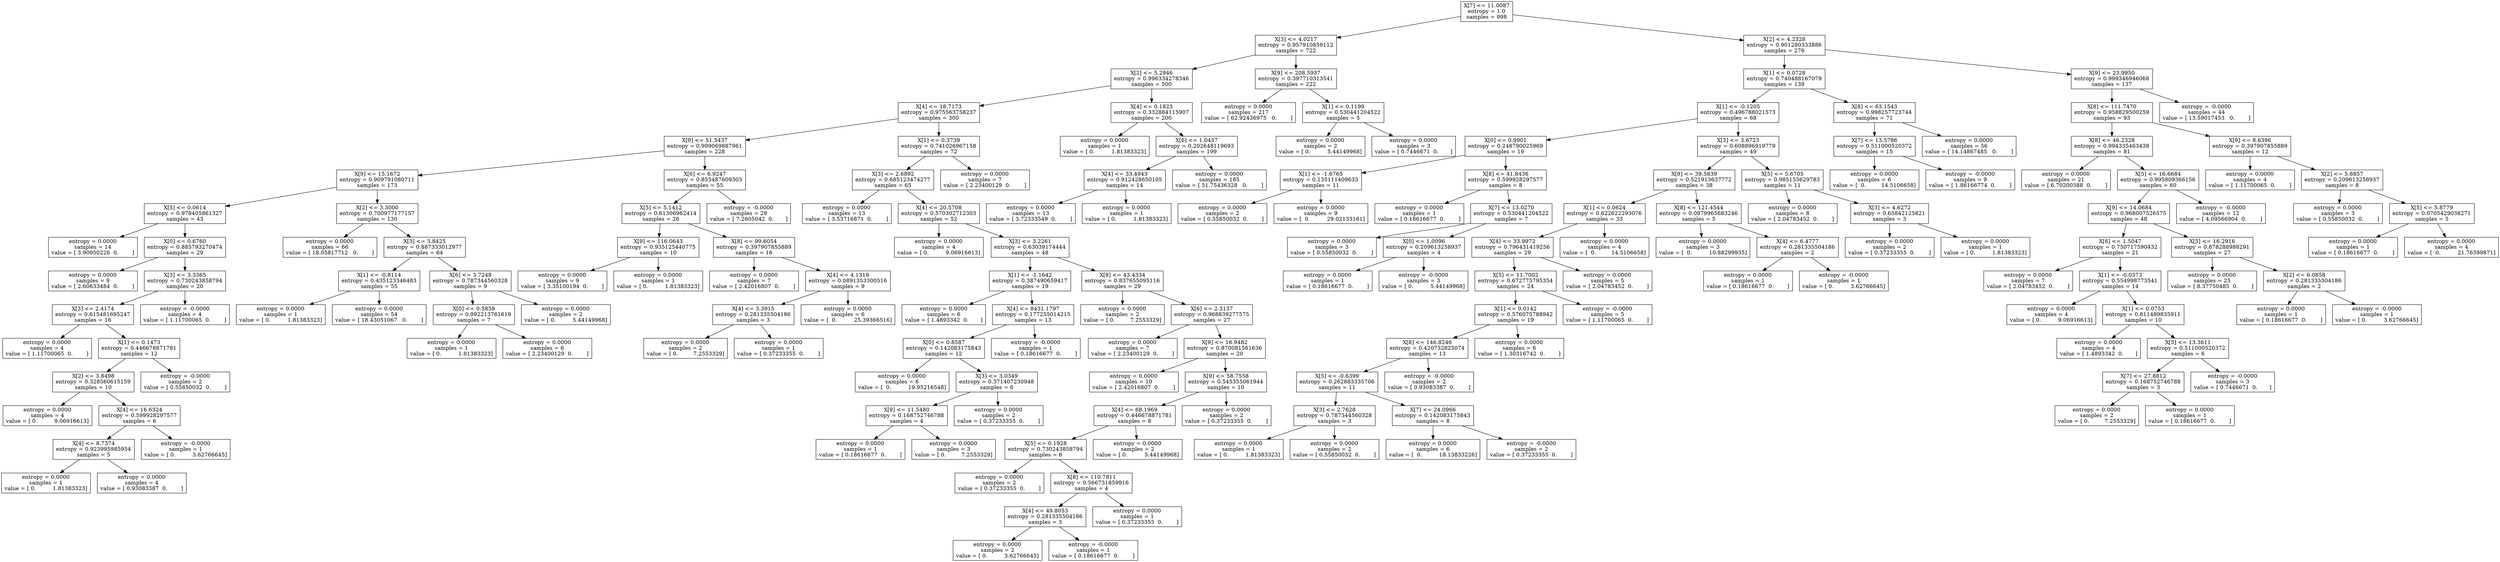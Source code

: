 digraph Tree {
0 [label="X[7] <= 11.0087\nentropy = 1.0\nsamples = 998", shape="box"] ;
1 [label="X[3] <= 4.0217\nentropy = 0.957910859112\nsamples = 722", shape="box"] ;
0 -> 1 ;
2 [label="X[2] <= 5.2946\nentropy = 0.996334278346\nsamples = 500", shape="box"] ;
1 -> 2 ;
3 [label="X[4] <= 18.7173\nentropy = 0.975563758237\nsamples = 300", shape="box"] ;
2 -> 3 ;
4 [label="X[9] <= 51.5437\nentropy = 0.999069887961\nsamples = 228", shape="box"] ;
3 -> 4 ;
5 [label="X[9] <= 15.1672\nentropy = 0.909791080711\nsamples = 173", shape="box"] ;
4 -> 5 ;
6 [label="X[5] <= 0.0614\nentropy = 0.978405861327\nsamples = 43", shape="box"] ;
5 -> 6 ;
7 [label="entropy = 0.0000\nsamples = 14\nvalue = [ 3.90950226  0.        ]", shape="box"] ;
6 -> 7 ;
8 [label="X[0] <= 0.6760\nentropy = 0.885793270474\nsamples = 29", shape="box"] ;
6 -> 8 ;
9 [label="entropy = 0.0000\nsamples = 9\nvalue = [ 2.60633484  0.        ]", shape="box"] ;
8 -> 9 ;
10 [label="X[3] <= 3.3365\nentropy = 0.730243858794\nsamples = 20", shape="box"] ;
8 -> 10 ;
11 [label="X[3] <= 2.4174\nentropy = 0.615481695247\nsamples = 16", shape="box"] ;
10 -> 11 ;
12 [label="entropy = 0.0000\nsamples = 4\nvalue = [ 1.11700065  0.        ]", shape="box"] ;
11 -> 12 ;
13 [label="X[1] <= 0.1473\nentropy = 0.446678871781\nsamples = 12", shape="box"] ;
11 -> 13 ;
14 [label="X[2] <= 3.8498\nentropy = 0.328560615159\nsamples = 10", shape="box"] ;
13 -> 14 ;
15 [label="entropy = 0.0000\nsamples = 4\nvalue = [ 0.          9.06916613]", shape="box"] ;
14 -> 15 ;
16 [label="X[4] <= 16.6324\nentropy = 0.599928297577\nsamples = 6", shape="box"] ;
14 -> 16 ;
17 [label="X[4] <= 8.7374\nentropy = 0.923995985954\nsamples = 5", shape="box"] ;
16 -> 17 ;
18 [label="entropy = 0.0000\nsamples = 1\nvalue = [ 0.          1.81383323]", shape="box"] ;
17 -> 18 ;
19 [label="entropy = 0.0000\nsamples = 4\nvalue = [ 0.93083387  0.        ]", shape="box"] ;
17 -> 19 ;
20 [label="entropy = -0.0000\nsamples = 1\nvalue = [ 0.          3.62766645]", shape="box"] ;
16 -> 20 ;
21 [label="entropy = -0.0000\nsamples = 2\nvalue = [ 0.55850032  0.        ]", shape="box"] ;
13 -> 21 ;
22 [label="entropy = -0.0000\nsamples = 4\nvalue = [ 1.11700065  0.        ]", shape="box"] ;
10 -> 22 ;
23 [label="X[2] <= 3.3000\nentropy = 0.700977177157\nsamples = 130", shape="box"] ;
5 -> 23 ;
24 [label="entropy = 0.0000\nsamples = 66\nvalue = [ 18.05817712   0.        ]", shape="box"] ;
23 -> 24 ;
25 [label="X[3] <= 3.8425\nentropy = 0.887333012977\nsamples = 64", shape="box"] ;
23 -> 25 ;
26 [label="X[1] <= -0.8114\nentropy = 0.435123346483\nsamples = 55", shape="box"] ;
25 -> 26 ;
27 [label="entropy = 0.0000\nsamples = 1\nvalue = [ 0.          1.81383323]", shape="box"] ;
26 -> 27 ;
28 [label="entropy = 0.0000\nsamples = 54\nvalue = [ 18.43051067   0.        ]", shape="box"] ;
26 -> 28 ;
29 [label="X[6] <= 3.7248\nentropy = 0.787344560328\nsamples = 9", shape="box"] ;
25 -> 29 ;
30 [label="X[0] <= 0.5858\nentropy = 0.992213761619\nsamples = 7", shape="box"] ;
29 -> 30 ;
31 [label="entropy = 0.0000\nsamples = 1\nvalue = [ 0.          1.81383323]", shape="box"] ;
30 -> 31 ;
32 [label="entropy = 0.0000\nsamples = 6\nvalue = [ 2.23400129  0.        ]", shape="box"] ;
30 -> 32 ;
33 [label="entropy = 0.0000\nsamples = 2\nvalue = [ 0.          5.44149968]", shape="box"] ;
29 -> 33 ;
34 [label="X[6] <= 6.9247\nentropy = 0.855487609303\nsamples = 55", shape="box"] ;
4 -> 34 ;
35 [label="X[5] <= 5.1412\nentropy = 0.61306962414\nsamples = 26", shape="box"] ;
34 -> 35 ;
36 [label="X[9] <= 116.0643\nentropy = 0.935125440775\nsamples = 10", shape="box"] ;
35 -> 36 ;
37 [label="entropy = 0.0000\nsamples = 9\nvalue = [ 3.35100194  0.        ]", shape="box"] ;
36 -> 37 ;
38 [label="entropy = 0.0000\nsamples = 1\nvalue = [ 0.          1.81383323]", shape="box"] ;
36 -> 38 ;
39 [label="X[8] <= 99.6054\nentropy = 0.397907855889\nsamples = 16", shape="box"] ;
35 -> 39 ;
40 [label="entropy = 0.0000\nsamples = 7\nvalue = [ 2.42016807  0.        ]", shape="box"] ;
39 -> 40 ;
41 [label="X[4] <= 4.1319\nentropy = 0.0891353300516\nsamples = 9", shape="box"] ;
39 -> 41 ;
42 [label="X[4] <= 3.3915\nentropy = 0.281335504186\nsamples = 3", shape="box"] ;
41 -> 42 ;
43 [label="entropy = 0.0000\nsamples = 2\nvalue = [ 0.         7.2553329]", shape="box"] ;
42 -> 43 ;
44 [label="entropy = 0.0000\nsamples = 1\nvalue = [ 0.37233355  0.        ]", shape="box"] ;
42 -> 44 ;
45 [label="entropy = 0.0000\nsamples = 6\nvalue = [  0.          25.39366516]", shape="box"] ;
41 -> 45 ;
46 [label="entropy = -0.0000\nsamples = 29\nvalue = [ 7.2605042  0.       ]", shape="box"] ;
34 -> 46 ;
47 [label="X[1] <= 0.3739\nentropy = 0.741026967158\nsamples = 72", shape="box"] ;
3 -> 47 ;
48 [label="X[3] <= 2.6892\nentropy = 0.685123474277\nsamples = 65", shape="box"] ;
47 -> 48 ;
49 [label="entropy = 0.0000\nsamples = 13\nvalue = [ 3.53716871  0.        ]", shape="box"] ;
48 -> 49 ;
50 [label="X[4] <= 20.5708\nentropy = 0.570302712303\nsamples = 52", shape="box"] ;
48 -> 50 ;
51 [label="entropy = 0.0000\nsamples = 4\nvalue = [ 0.          9.06916613]", shape="box"] ;
50 -> 51 ;
52 [label="X[3] <= 3.2261\nentropy = 0.63039174444\nsamples = 48", shape="box"] ;
50 -> 52 ;
53 [label="X[1] <= -1.1642\nentropy = 0.387490659417\nsamples = 19", shape="box"] ;
52 -> 53 ;
54 [label="entropy = 0.0000\nsamples = 6\nvalue = [ 1.4893342  0.       ]", shape="box"] ;
53 -> 54 ;
55 [label="X[4] <= 8431.1797\nentropy = 0.177255014215\nsamples = 13", shape="box"] ;
53 -> 55 ;
56 [label="X[0] <= 0.8587\nentropy = 0.142083175843\nsamples = 12", shape="box"] ;
55 -> 56 ;
57 [label="entropy = 0.0000\nsamples = 6\nvalue = [  0.          19.95216548]", shape="box"] ;
56 -> 57 ;
58 [label="X[3] <= 3.0349\nentropy = 0.371407230948\nsamples = 6", shape="box"] ;
56 -> 58 ;
59 [label="X[9] <= 11.5480\nentropy = 0.168752746788\nsamples = 4", shape="box"] ;
58 -> 59 ;
60 [label="entropy = 0.0000\nsamples = 1\nvalue = [ 0.18616677  0.        ]", shape="box"] ;
59 -> 60 ;
61 [label="entropy = 0.0000\nsamples = 3\nvalue = [ 0.         7.2553329]", shape="box"] ;
59 -> 61 ;
62 [label="entropy = 0.0000\nsamples = 2\nvalue = [ 0.37233355  0.        ]", shape="box"] ;
58 -> 62 ;
63 [label="entropy = -0.0000\nsamples = 1\nvalue = [ 0.18616677  0.        ]", shape="box"] ;
55 -> 63 ;
64 [label="X[8] <= 43.4334\nentropy = 0.837655095116\nsamples = 29", shape="box"] ;
52 -> 64 ;
65 [label="entropy = 0.0000\nsamples = 2\nvalue = [ 0.         7.2553329]", shape="box"] ;
64 -> 65 ;
66 [label="X[6] <= 2.3137\nentropy = 0.968839277575\nsamples = 27", shape="box"] ;
64 -> 66 ;
67 [label="entropy = 0.0000\nsamples = 7\nvalue = [ 2.23400129  0.        ]", shape="box"] ;
66 -> 67 ;
68 [label="X[9] <= 16.9482\nentropy = 0.870081561636\nsamples = 20", shape="box"] ;
66 -> 68 ;
69 [label="entropy = 0.0000\nsamples = 10\nvalue = [ 2.42016807  0.        ]", shape="box"] ;
68 -> 69 ;
70 [label="X[9] <= 58.7558\nentropy = 0.545355061944\nsamples = 10", shape="box"] ;
68 -> 70 ;
71 [label="X[4] <= 68.1969\nentropy = 0.446678871781\nsamples = 8", shape="box"] ;
70 -> 71 ;
72 [label="X[5] <= 0.1928\nentropy = 0.730243858794\nsamples = 6", shape="box"] ;
71 -> 72 ;
73 [label="entropy = 0.0000\nsamples = 2\nvalue = [ 0.37233355  0.        ]", shape="box"] ;
72 -> 73 ;
74 [label="X[8] <= 110.7811\nentropy = 0.566731859916\nsamples = 4", shape="box"] ;
72 -> 74 ;
75 [label="X[4] <= 49.8053\nentropy = 0.281335504186\nsamples = 3", shape="box"] ;
74 -> 75 ;
76 [label="entropy = 0.0000\nsamples = 2\nvalue = [ 0.          3.62766645]", shape="box"] ;
75 -> 76 ;
77 [label="entropy = -0.0000\nsamples = 1\nvalue = [ 0.18616677  0.        ]", shape="box"] ;
75 -> 77 ;
78 [label="entropy = 0.0000\nsamples = 1\nvalue = [ 0.37233355  0.        ]", shape="box"] ;
74 -> 78 ;
79 [label="entropy = 0.0000\nsamples = 2\nvalue = [ 0.          5.44149968]", shape="box"] ;
71 -> 79 ;
80 [label="entropy = 0.0000\nsamples = 2\nvalue = [ 0.37233355  0.        ]", shape="box"] ;
70 -> 80 ;
81 [label="entropy = 0.0000\nsamples = 7\nvalue = [ 2.23400129  0.        ]", shape="box"] ;
47 -> 81 ;
82 [label="X[4] <= 0.1823\nentropy = 0.332884115907\nsamples = 200", shape="box"] ;
2 -> 82 ;
83 [label="entropy = 0.0000\nsamples = 1\nvalue = [ 0.          1.81383323]", shape="box"] ;
82 -> 83 ;
84 [label="X[6] <= 1.0457\nentropy = 0.202648119693\nsamples = 199", shape="box"] ;
82 -> 84 ;
85 [label="X[4] <= 33.4943\nentropy = 0.912428650105\nsamples = 14", shape="box"] ;
84 -> 85 ;
86 [label="entropy = 0.0000\nsamples = 13\nvalue = [ 3.72333549  0.        ]", shape="box"] ;
85 -> 86 ;
87 [label="entropy = 0.0000\nsamples = 1\nvalue = [ 0.          1.81383323]", shape="box"] ;
85 -> 87 ;
88 [label="entropy = 0.0000\nsamples = 185\nvalue = [ 51.75436328   0.        ]", shape="box"] ;
84 -> 88 ;
89 [label="X[9] <= 208.5937\nentropy = 0.397710313541\nsamples = 222", shape="box"] ;
1 -> 89 ;
90 [label="entropy = 0.0000\nsamples = 217\nvalue = [ 62.92436975   0.        ]", shape="box"] ;
89 -> 90 ;
91 [label="X[1] <= 0.1199\nentropy = 0.530441204522\nsamples = 5", shape="box"] ;
89 -> 91 ;
92 [label="entropy = 0.0000\nsamples = 2\nvalue = [ 0.          5.44149968]", shape="box"] ;
91 -> 92 ;
93 [label="entropy = 0.0000\nsamples = 3\nvalue = [ 0.7446671  0.       ]", shape="box"] ;
91 -> 93 ;
94 [label="X[2] <= 4.2328\nentropy = 0.901280333886\nsamples = 276", shape="box"] ;
0 -> 94 ;
95 [label="X[1] <= 0.0728\nentropy = 0.740488167079\nsamples = 139", shape="box"] ;
94 -> 95 ;
96 [label="X[1] <= -0.1205\nentropy = 0.496788021573\nsamples = 68", shape="box"] ;
95 -> 96 ;
97 [label="X[0] <= 0.9901\nentropy = 0.248790025969\nsamples = 19", shape="box"] ;
96 -> 97 ;
98 [label="X[1] <= -1.6765\nentropy = 0.135111409633\nsamples = 11", shape="box"] ;
97 -> 98 ;
99 [label="entropy = 0.0000\nsamples = 2\nvalue = [ 0.55850032  0.        ]", shape="box"] ;
98 -> 99 ;
100 [label="entropy = 0.0000\nsamples = 9\nvalue = [  0.          29.02133161]", shape="box"] ;
98 -> 100 ;
101 [label="X[8] <= 41.8436\nentropy = 0.599928297577\nsamples = 8", shape="box"] ;
97 -> 101 ;
102 [label="entropy = 0.0000\nsamples = 1\nvalue = [ 0.18616677  0.        ]", shape="box"] ;
101 -> 102 ;
103 [label="X[7] <= 13.0270\nentropy = 0.530441204522\nsamples = 7", shape="box"] ;
101 -> 103 ;
104 [label="entropy = 0.0000\nsamples = 3\nvalue = [ 0.55850032  0.        ]", shape="box"] ;
103 -> 104 ;
105 [label="X[0] <= 1.0096\nentropy = 0.209613258937\nsamples = 4", shape="box"] ;
103 -> 105 ;
106 [label="entropy = 0.0000\nsamples = 1\nvalue = [ 0.18616677  0.        ]", shape="box"] ;
105 -> 106 ;
107 [label="entropy = -0.0000\nsamples = 3\nvalue = [ 0.          5.44149968]", shape="box"] ;
105 -> 107 ;
108 [label="X[3] <= 3.6723\nentropy = 0.608896919779\nsamples = 49", shape="box"] ;
96 -> 108 ;
109 [label="X[9] <= 39.5839\nentropy = 0.521913637772\nsamples = 38", shape="box"] ;
108 -> 109 ;
110 [label="X[1] <= 0.0624\nentropy = 0.622622293076\nsamples = 33", shape="box"] ;
109 -> 110 ;
111 [label="X[4] <= 33.9972\nentropy = 0.796431419256\nsamples = 29", shape="box"] ;
110 -> 111 ;
112 [label="X[5] <= 11.7002\nentropy = 0.672775795354\nsamples = 24", shape="box"] ;
111 -> 112 ;
113 [label="X[1] <= 0.0142\nentropy = 0.576075788942\nsamples = 19", shape="box"] ;
112 -> 113 ;
114 [label="X[8] <= 146.8246\nentropy = 0.420732825074\nsamples = 13", shape="box"] ;
113 -> 114 ;
115 [label="X[5] <= -0.6399\nentropy = 0.262883335706\nsamples = 11", shape="box"] ;
114 -> 115 ;
116 [label="X[3] <= 2.7628\nentropy = 0.787344560328\nsamples = 3", shape="box"] ;
115 -> 116 ;
117 [label="entropy = 0.0000\nsamples = 1\nvalue = [ 0.          1.81383323]", shape="box"] ;
116 -> 117 ;
118 [label="entropy = 0.0000\nsamples = 2\nvalue = [ 0.55850032  0.        ]", shape="box"] ;
116 -> 118 ;
119 [label="X[7] <= 24.0966\nentropy = 0.142083175843\nsamples = 8", shape="box"] ;
115 -> 119 ;
120 [label="entropy = 0.0000\nsamples = 6\nvalue = [  0.          18.13833226]", shape="box"] ;
119 -> 120 ;
121 [label="entropy = -0.0000\nsamples = 2\nvalue = [ 0.37233355  0.        ]", shape="box"] ;
119 -> 121 ;
122 [label="entropy = -0.0000\nsamples = 2\nvalue = [ 0.93083387  0.        ]", shape="box"] ;
114 -> 122 ;
123 [label="entropy = 0.0000\nsamples = 6\nvalue = [ 1.30316742  0.        ]", shape="box"] ;
113 -> 123 ;
124 [label="entropy = -0.0000\nsamples = 5\nvalue = [ 1.11700065  0.        ]", shape="box"] ;
112 -> 124 ;
125 [label="entropy = 0.0000\nsamples = 5\nvalue = [ 2.04783452  0.        ]", shape="box"] ;
111 -> 125 ;
126 [label="entropy = 0.0000\nsamples = 4\nvalue = [  0.         14.5106658]", shape="box"] ;
110 -> 126 ;
127 [label="X[8] <= 121.4544\nentropy = 0.0979965683246\nsamples = 5", shape="box"] ;
109 -> 127 ;
128 [label="entropy = 0.0000\nsamples = 3\nvalue = [  0.          10.88299935]", shape="box"] ;
127 -> 128 ;
129 [label="X[4] <= 6.4777\nentropy = 0.281335504186\nsamples = 2", shape="box"] ;
127 -> 129 ;
130 [label="entropy = 0.0000\nsamples = 1\nvalue = [ 0.18616677  0.        ]", shape="box"] ;
129 -> 130 ;
131 [label="entropy = -0.0000\nsamples = 1\nvalue = [ 0.          3.62766645]", shape="box"] ;
129 -> 131 ;
132 [label="X[5] <= 5.6705\nentropy = 0.985155629783\nsamples = 11", shape="box"] ;
108 -> 132 ;
133 [label="entropy = 0.0000\nsamples = 8\nvalue = [ 2.04783452  0.        ]", shape="box"] ;
132 -> 133 ;
134 [label="X[3] <= 4.6272\nentropy = 0.65842125821\nsamples = 3", shape="box"] ;
132 -> 134 ;
135 [label="entropy = 0.0000\nsamples = 2\nvalue = [ 0.37233355  0.        ]", shape="box"] ;
134 -> 135 ;
136 [label="entropy = 0.0000\nsamples = 1\nvalue = [ 0.          1.81383323]", shape="box"] ;
134 -> 136 ;
137 [label="X[8] <= 63.1543\nentropy = 0.998257723744\nsamples = 71", shape="box"] ;
95 -> 137 ;
138 [label="X[7] <= 13.5786\nentropy = 0.511000520372\nsamples = 15", shape="box"] ;
137 -> 138 ;
139 [label="entropy = 0.0000\nsamples = 6\nvalue = [  0.         14.5106658]", shape="box"] ;
138 -> 139 ;
140 [label="entropy = -0.0000\nsamples = 9\nvalue = [ 1.86166774  0.        ]", shape="box"] ;
138 -> 140 ;
141 [label="entropy = 0.0000\nsamples = 56\nvalue = [ 14.14867485   0.        ]", shape="box"] ;
137 -> 141 ;
142 [label="X[9] <= 23.9950\nentropy = 0.999346946068\nsamples = 137", shape="box"] ;
94 -> 142 ;
143 [label="X[8] <= 111.7470\nentropy = 0.958829500259\nsamples = 93", shape="box"] ;
142 -> 143 ;
144 [label="X[8] <= 46.2328\nentropy = 0.994335463438\nsamples = 81", shape="box"] ;
143 -> 144 ;
145 [label="entropy = 0.0000\nsamples = 21\nvalue = [ 6.70200388  0.        ]", shape="box"] ;
144 -> 145 ;
146 [label="X[5] <= 16.6684\nentropy = 0.995809366156\nsamples = 60", shape="box"] ;
144 -> 146 ;
147 [label="X[9] <= 14.0684\nentropy = 0.968007526575\nsamples = 48", shape="box"] ;
146 -> 147 ;
148 [label="X[6] <= 1.5047\nentropy = 0.750717590432\nsamples = 21", shape="box"] ;
147 -> 148 ;
149 [label="entropy = 0.0000\nsamples = 7\nvalue = [ 2.04783452  0.        ]", shape="box"] ;
148 -> 149 ;
150 [label="X[1] <= -0.0373\nentropy = 0.554998773541\nsamples = 14", shape="box"] ;
148 -> 150 ;
151 [label="entropy = 0.0000\nsamples = 4\nvalue = [ 0.          9.06916613]", shape="box"] ;
150 -> 151 ;
152 [label="X[1] <= 0.0753\nentropy = 0.811489835911\nsamples = 10", shape="box"] ;
150 -> 152 ;
153 [label="entropy = 0.0000\nsamples = 4\nvalue = [ 1.4893342  0.       ]", shape="box"] ;
152 -> 153 ;
154 [label="X[5] <= 13.3611\nentropy = 0.511000520372\nsamples = 6", shape="box"] ;
152 -> 154 ;
155 [label="X[7] <= 27.8812\nentropy = 0.168752746788\nsamples = 3", shape="box"] ;
154 -> 155 ;
156 [label="entropy = 0.0000\nsamples = 2\nvalue = [ 0.         7.2553329]", shape="box"] ;
155 -> 156 ;
157 [label="entropy = 0.0000\nsamples = 1\nvalue = [ 0.18616677  0.        ]", shape="box"] ;
155 -> 157 ;
158 [label="entropy = -0.0000\nsamples = 3\nvalue = [ 0.7446671  0.       ]", shape="box"] ;
154 -> 158 ;
159 [label="X[5] <= 16.2916\nentropy = 0.878288988291\nsamples = 27", shape="box"] ;
147 -> 159 ;
160 [label="entropy = 0.0000\nsamples = 25\nvalue = [ 8.37750485  0.        ]", shape="box"] ;
159 -> 160 ;
161 [label="X[2] <= 6.0858\nentropy = 0.281335504186\nsamples = 2", shape="box"] ;
159 -> 161 ;
162 [label="entropy = 0.0000\nsamples = 1\nvalue = [ 0.18616677  0.        ]", shape="box"] ;
161 -> 162 ;
163 [label="entropy = -0.0000\nsamples = 1\nvalue = [ 0.          3.62766645]", shape="box"] ;
161 -> 163 ;
164 [label="entropy = -0.0000\nsamples = 12\nvalue = [ 4.09566904  0.        ]", shape="box"] ;
146 -> 164 ;
165 [label="X[9] <= 8.6396\nentropy = 0.397907855889\nsamples = 12", shape="box"] ;
143 -> 165 ;
166 [label="entropy = 0.0000\nsamples = 4\nvalue = [ 1.11700065  0.        ]", shape="box"] ;
165 -> 166 ;
167 [label="X[2] <= 5.8857\nentropy = 0.209613258937\nsamples = 8", shape="box"] ;
165 -> 167 ;
168 [label="entropy = 0.0000\nsamples = 3\nvalue = [ 0.55850032  0.        ]", shape="box"] ;
167 -> 168 ;
169 [label="X[5] <= 5.8779\nentropy = 0.0705429038271\nsamples = 5", shape="box"] ;
167 -> 169 ;
170 [label="entropy = 0.0000\nsamples = 1\nvalue = [ 0.18616677  0.        ]", shape="box"] ;
169 -> 170 ;
171 [label="entropy = 0.0000\nsamples = 4\nvalue = [  0.          21.76599871]", shape="box"] ;
169 -> 171 ;
172 [label="entropy = -0.0000\nsamples = 44\nvalue = [ 13.59017453   0.        ]", shape="box"] ;
142 -> 172 ;
}